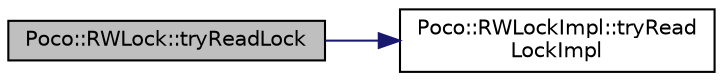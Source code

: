 digraph "Poco::RWLock::tryReadLock"
{
 // LATEX_PDF_SIZE
  edge [fontname="Helvetica",fontsize="10",labelfontname="Helvetica",labelfontsize="10"];
  node [fontname="Helvetica",fontsize="10",shape=record];
  rankdir="LR";
  Node1 [label="Poco::RWLock::tryReadLock",height=0.2,width=0.4,color="black", fillcolor="grey75", style="filled", fontcolor="black",tooltip=" "];
  Node1 -> Node2 [color="midnightblue",fontsize="10",style="solid"];
  Node2 [label="Poco::RWLockImpl::tryRead\lLockImpl",height=0.2,width=0.4,color="black", fillcolor="white", style="filled",URL="$classPoco_1_1RWLockImpl.html#ae9f117d7028739de7e10e82925421101",tooltip=" "];
}
